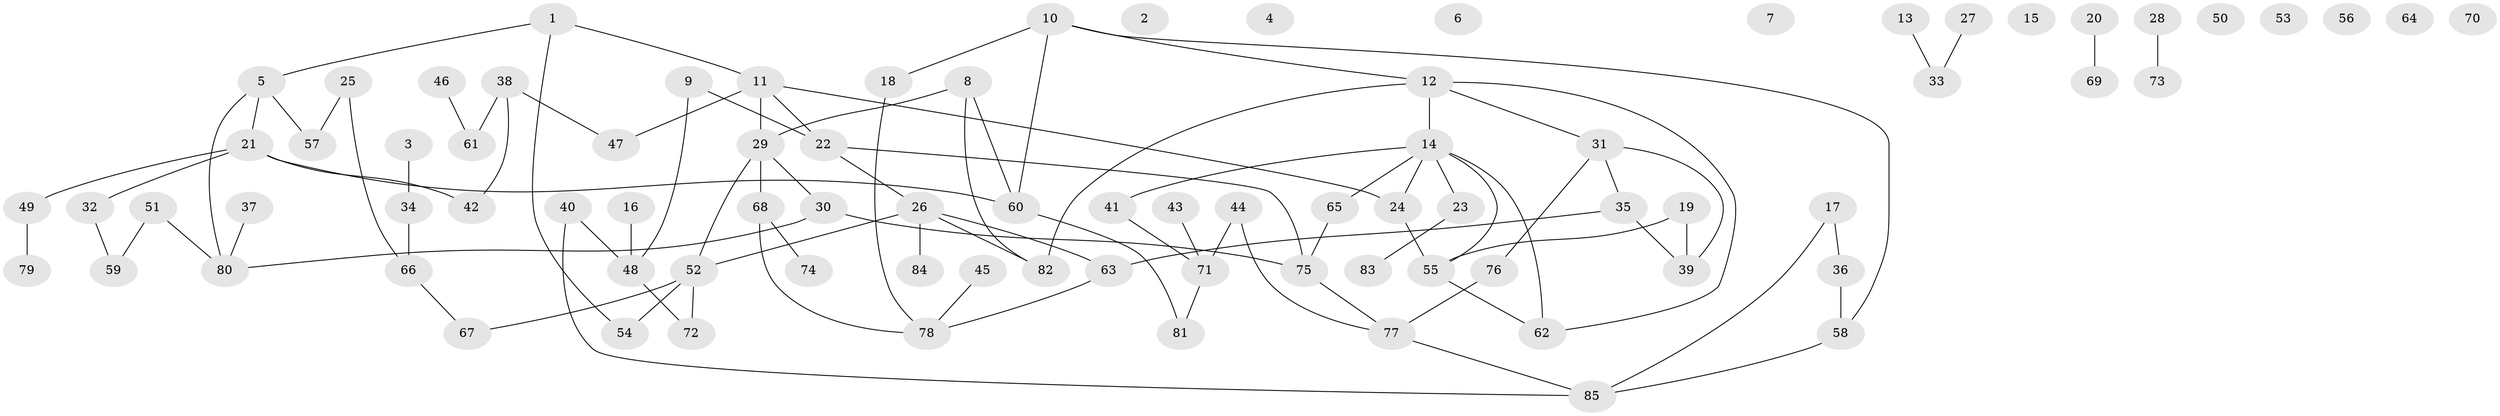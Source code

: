 // coarse degree distribution, {7: 0.05, 6: 0.025, 2: 0.4, 3: 0.2, 5: 0.05, 10: 0.025, 1: 0.15, 4: 0.1}
// Generated by graph-tools (version 1.1) at 2025/48/03/04/25 22:48:14]
// undirected, 85 vertices, 98 edges
graph export_dot {
  node [color=gray90,style=filled];
  1;
  2;
  3;
  4;
  5;
  6;
  7;
  8;
  9;
  10;
  11;
  12;
  13;
  14;
  15;
  16;
  17;
  18;
  19;
  20;
  21;
  22;
  23;
  24;
  25;
  26;
  27;
  28;
  29;
  30;
  31;
  32;
  33;
  34;
  35;
  36;
  37;
  38;
  39;
  40;
  41;
  42;
  43;
  44;
  45;
  46;
  47;
  48;
  49;
  50;
  51;
  52;
  53;
  54;
  55;
  56;
  57;
  58;
  59;
  60;
  61;
  62;
  63;
  64;
  65;
  66;
  67;
  68;
  69;
  70;
  71;
  72;
  73;
  74;
  75;
  76;
  77;
  78;
  79;
  80;
  81;
  82;
  83;
  84;
  85;
  1 -- 5;
  1 -- 11;
  1 -- 54;
  3 -- 34;
  5 -- 21;
  5 -- 57;
  5 -- 80;
  8 -- 29;
  8 -- 60;
  8 -- 82;
  9 -- 22;
  9 -- 48;
  10 -- 12;
  10 -- 18;
  10 -- 58;
  10 -- 60;
  11 -- 22;
  11 -- 24;
  11 -- 29;
  11 -- 47;
  12 -- 14;
  12 -- 31;
  12 -- 62;
  12 -- 82;
  13 -- 33;
  14 -- 23;
  14 -- 24;
  14 -- 41;
  14 -- 55;
  14 -- 62;
  14 -- 65;
  16 -- 48;
  17 -- 36;
  17 -- 85;
  18 -- 78;
  19 -- 39;
  19 -- 55;
  20 -- 69;
  21 -- 32;
  21 -- 42;
  21 -- 49;
  21 -- 60;
  22 -- 26;
  22 -- 75;
  23 -- 83;
  24 -- 55;
  25 -- 57;
  25 -- 66;
  26 -- 52;
  26 -- 63;
  26 -- 82;
  26 -- 84;
  27 -- 33;
  28 -- 73;
  29 -- 30;
  29 -- 52;
  29 -- 68;
  30 -- 75;
  30 -- 80;
  31 -- 35;
  31 -- 39;
  31 -- 76;
  32 -- 59;
  34 -- 66;
  35 -- 39;
  35 -- 63;
  36 -- 58;
  37 -- 80;
  38 -- 42;
  38 -- 47;
  38 -- 61;
  40 -- 48;
  40 -- 85;
  41 -- 71;
  43 -- 71;
  44 -- 71;
  44 -- 77;
  45 -- 78;
  46 -- 61;
  48 -- 72;
  49 -- 79;
  51 -- 59;
  51 -- 80;
  52 -- 54;
  52 -- 67;
  52 -- 72;
  55 -- 62;
  58 -- 85;
  60 -- 81;
  63 -- 78;
  65 -- 75;
  66 -- 67;
  68 -- 74;
  68 -- 78;
  71 -- 81;
  75 -- 77;
  76 -- 77;
  77 -- 85;
}
